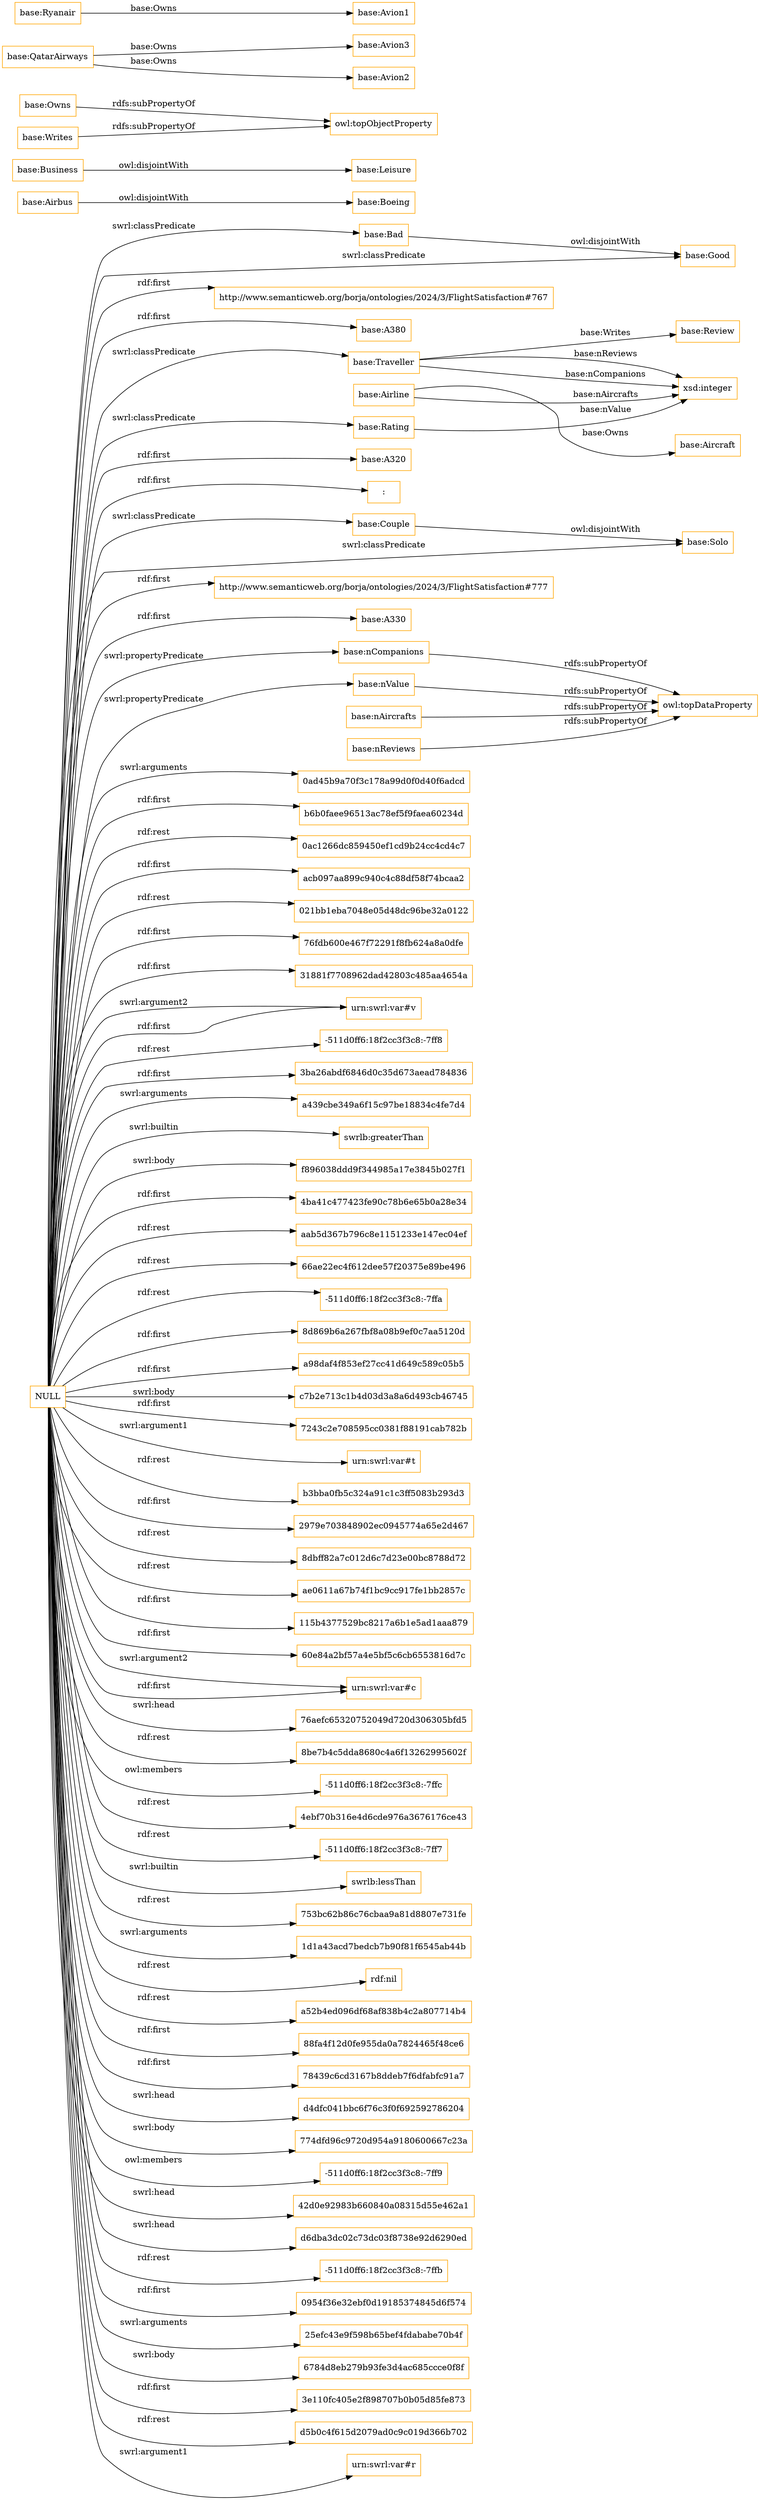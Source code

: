 digraph ar2dtool_diagram { 
rankdir=LR;
size="1501"
node [shape = rectangle, color="orange"]; "base:Bad" "base:Review" "base:Airline" "base:Boeing" "http://www.semanticweb.org/borja/ontologies/2024/3/FlightSatisfaction#767" "base:Aircraft" "base:A380" "base:Traveller" "base:A320" ":" "base:Couple" "http://www.semanticweb.org/borja/ontologies/2024/3/FlightSatisfaction#777" "base:Solo" "base:Leisure" "base:Good" "base:Business" "base:Rating" "base:Airbus" "base:A330" ; /*classes style*/
	"base:Couple" -> "base:Solo" [ label = "owl:disjointWith" ];
	"base:nCompanions" -> "owl:topDataProperty" [ label = "rdfs:subPropertyOf" ];
	"base:Bad" -> "base:Good" [ label = "owl:disjointWith" ];
	"base:Owns" -> "owl:topObjectProperty" [ label = "rdfs:subPropertyOf" ];
	"base:Business" -> "base:Leisure" [ label = "owl:disjointWith" ];
	"base:QatarAirways" -> "base:Avion3" [ label = "base:Owns" ];
	"base:QatarAirways" -> "base:Avion2" [ label = "base:Owns" ];
	"base:nValue" -> "owl:topDataProperty" [ label = "rdfs:subPropertyOf" ];
	"base:Airbus" -> "base:Boeing" [ label = "owl:disjointWith" ];
	"base:nAircrafts" -> "owl:topDataProperty" [ label = "rdfs:subPropertyOf" ];
	"base:Ryanair" -> "base:Avion1" [ label = "base:Owns" ];
	"base:nReviews" -> "owl:topDataProperty" [ label = "rdfs:subPropertyOf" ];
	"NULL" -> "http://www.semanticweb.org/borja/ontologies/2024/3/FlightSatisfaction#777" [ label = "rdf:first" ];
	"NULL" -> "0ad45b9a70f3c178a99d0f0d40f6adcd" [ label = "swrl:arguments" ];
	"NULL" -> "b6b0faee96513ac78ef5f9faea60234d" [ label = "rdf:first" ];
	"NULL" -> "0ac1266dc859450ef1cd9b24cc4cd4c7" [ label = "rdf:rest" ];
	"NULL" -> "base:Solo" [ label = "swrl:classPredicate" ];
	"NULL" -> "acb097aa899c940c4c88df58f74bcaa2" [ label = "rdf:first" ];
	"NULL" -> "021bb1eba7048e05d48dc96be32a0122" [ label = "rdf:rest" ];
	"NULL" -> "base:Traveller" [ label = "swrl:classPredicate" ];
	"NULL" -> "76fdb600e467f72291f8fb624a8a0dfe" [ label = "rdf:first" ];
	"NULL" -> "31881f7708962dad42803c485aa4654a" [ label = "rdf:first" ];
	"NULL" -> "urn:swrl:var#v" [ label = "swrl:argument2" ];
	"NULL" -> "base:Bad" [ label = "swrl:classPredicate" ];
	"NULL" -> "-511d0ff6:18f2cc3f3c8:-7ff8" [ label = "rdf:rest" ];
	"NULL" -> "3ba26abdf6846d0c35d673aead784836" [ label = "rdf:first" ];
	"NULL" -> "base:Couple" [ label = "swrl:classPredicate" ];
	"NULL" -> "a439cbe349a6f15c97be18834c4fe7d4" [ label = "swrl:arguments" ];
	"NULL" -> "swrlb:greaterThan" [ label = "swrl:builtin" ];
	"NULL" -> "f896038ddd9f344985a17e3845b027f1" [ label = "swrl:body" ];
	"NULL" -> "4ba41c477423fe90c78b6e65b0a28e34" [ label = "rdf:first" ];
	"NULL" -> "aab5d367b796c8e1151233e147ec04ef" [ label = "rdf:rest" ];
	"NULL" -> "66ae22ec4f612dee57f20375e89be496" [ label = "rdf:rest" ];
	"NULL" -> "-511d0ff6:18f2cc3f3c8:-7ffa" [ label = "rdf:rest" ];
	"NULL" -> "base:A380" [ label = "rdf:first" ];
	"NULL" -> "8d869b6a267fbf8a08b9ef0c7aa5120d" [ label = "rdf:first" ];
	"NULL" -> "a98daf4f853ef27cc41d649c589c05b5" [ label = "rdf:first" ];
	"NULL" -> "c7b2e713c1b4d03d3a8a6d493cb46745" [ label = "swrl:body" ];
	"NULL" -> "7243c2e708595cc0381f88191cab782b" [ label = "rdf:first" ];
	"NULL" -> "urn:swrl:var#t" [ label = "swrl:argument1" ];
	"NULL" -> "base:A320" [ label = "rdf:first" ];
	"NULL" -> "b3bba0fb5c324a91c1c3ff5083b293d3" [ label = "rdf:rest" ];
	"NULL" -> "2979e703848902ec0945774a65e2d467" [ label = "rdf:first" ];
	"NULL" -> "urn:swrl:var#v" [ label = "rdf:first" ];
	"NULL" -> "8dbff82a7c012d6c7d23e00bc8788d72" [ label = "rdf:rest" ];
	"NULL" -> "base:nValue" [ label = "swrl:propertyPredicate" ];
	"NULL" -> "ae0611a67b74f1bc9cc917fe1bb2857c" [ label = "rdf:rest" ];
	"NULL" -> "115b4377529bc8217a6b1e5ad1aaa879" [ label = "rdf:first" ];
	"NULL" -> "60e84a2bf57a4e5bf5c6cb6553816d7c" [ label = "rdf:first" ];
	"NULL" -> "urn:swrl:var#c" [ label = "swrl:argument2" ];
	"NULL" -> "76aefc65320752049d720d306305bfd5" [ label = "swrl:head" ];
	"NULL" -> "8be7b4c5dda8680c4a6f13262995602f" [ label = "rdf:rest" ];
	"NULL" -> "-511d0ff6:18f2cc3f3c8:-7ffc" [ label = "owl:members" ];
	"NULL" -> "4ebf70b316e4d6cde976a3676176ce43" [ label = "rdf:rest" ];
	"NULL" -> "-511d0ff6:18f2cc3f3c8:-7ff7" [ label = "rdf:rest" ];
	"NULL" -> "swrlb:lessThan" [ label = "swrl:builtin" ];
	"NULL" -> "753bc62b86c76cbaa9a81d8807e731fe" [ label = "rdf:rest" ];
	"NULL" -> "1d1a43acd7bedcb7b90f81f6545ab44b" [ label = "swrl:arguments" ];
	"NULL" -> ":" [ label = "rdf:first" ];
	"NULL" -> "rdf:nil" [ label = "rdf:rest" ];
	"NULL" -> "urn:swrl:var#c" [ label = "rdf:first" ];
	"NULL" -> "a52b4ed096df68af838b4c2a807714b4" [ label = "rdf:rest" ];
	"NULL" -> "88fa4f12d0fe955da0a7824465f48ce6" [ label = "rdf:first" ];
	"NULL" -> "base:Rating" [ label = "swrl:classPredicate" ];
	"NULL" -> "78439c6cd3167b8ddeb7f6dfabfc91a7" [ label = "rdf:first" ];
	"NULL" -> "d4dfc041bbc6f76c3f0f692592786204" [ label = "swrl:head" ];
	"NULL" -> "774dfd96c9720d954a9180600667c23a" [ label = "swrl:body" ];
	"NULL" -> "-511d0ff6:18f2cc3f3c8:-7ff9" [ label = "owl:members" ];
	"NULL" -> "42d0e92983b660840a08315d55e462a1" [ label = "swrl:head" ];
	"NULL" -> "d6dba3dc02c73dc03f8738e92d6290ed" [ label = "swrl:head" ];
	"NULL" -> "http://www.semanticweb.org/borja/ontologies/2024/3/FlightSatisfaction#767" [ label = "rdf:first" ];
	"NULL" -> "-511d0ff6:18f2cc3f3c8:-7ffb" [ label = "rdf:rest" ];
	"NULL" -> "0954f36e32ebf0d19185374845d6f574" [ label = "rdf:first" ];
	"NULL" -> "25efc43e9f598b65bef4fdababe70b4f" [ label = "swrl:arguments" ];
	"NULL" -> "6784d8eb279b93fe3d4ac685ccce0f8f" [ label = "swrl:body" ];
	"NULL" -> "3e110fc405e2f898707b0b05d85fe873" [ label = "rdf:first" ];
	"NULL" -> "d5b0c4f615d2079ad0c9c019d366b702" [ label = "rdf:rest" ];
	"NULL" -> "base:A330" [ label = "rdf:first" ];
	"NULL" -> "base:nCompanions" [ label = "swrl:propertyPredicate" ];
	"NULL" -> "base:Good" [ label = "swrl:classPredicate" ];
	"NULL" -> "urn:swrl:var#r" [ label = "swrl:argument1" ];
	"base:Writes" -> "owl:topObjectProperty" [ label = "rdfs:subPropertyOf" ];
	"base:Airline" -> "xsd:integer" [ label = "base:nAircrafts" ];
	"base:Airline" -> "base:Aircraft" [ label = "base:Owns" ];
	"base:Traveller" -> "xsd:integer" [ label = "base:nReviews" ];
	"base:Traveller" -> "xsd:integer" [ label = "base:nCompanions" ];
	"base:Rating" -> "xsd:integer" [ label = "base:nValue" ];
	"base:Traveller" -> "base:Review" [ label = "base:Writes" ];

}
